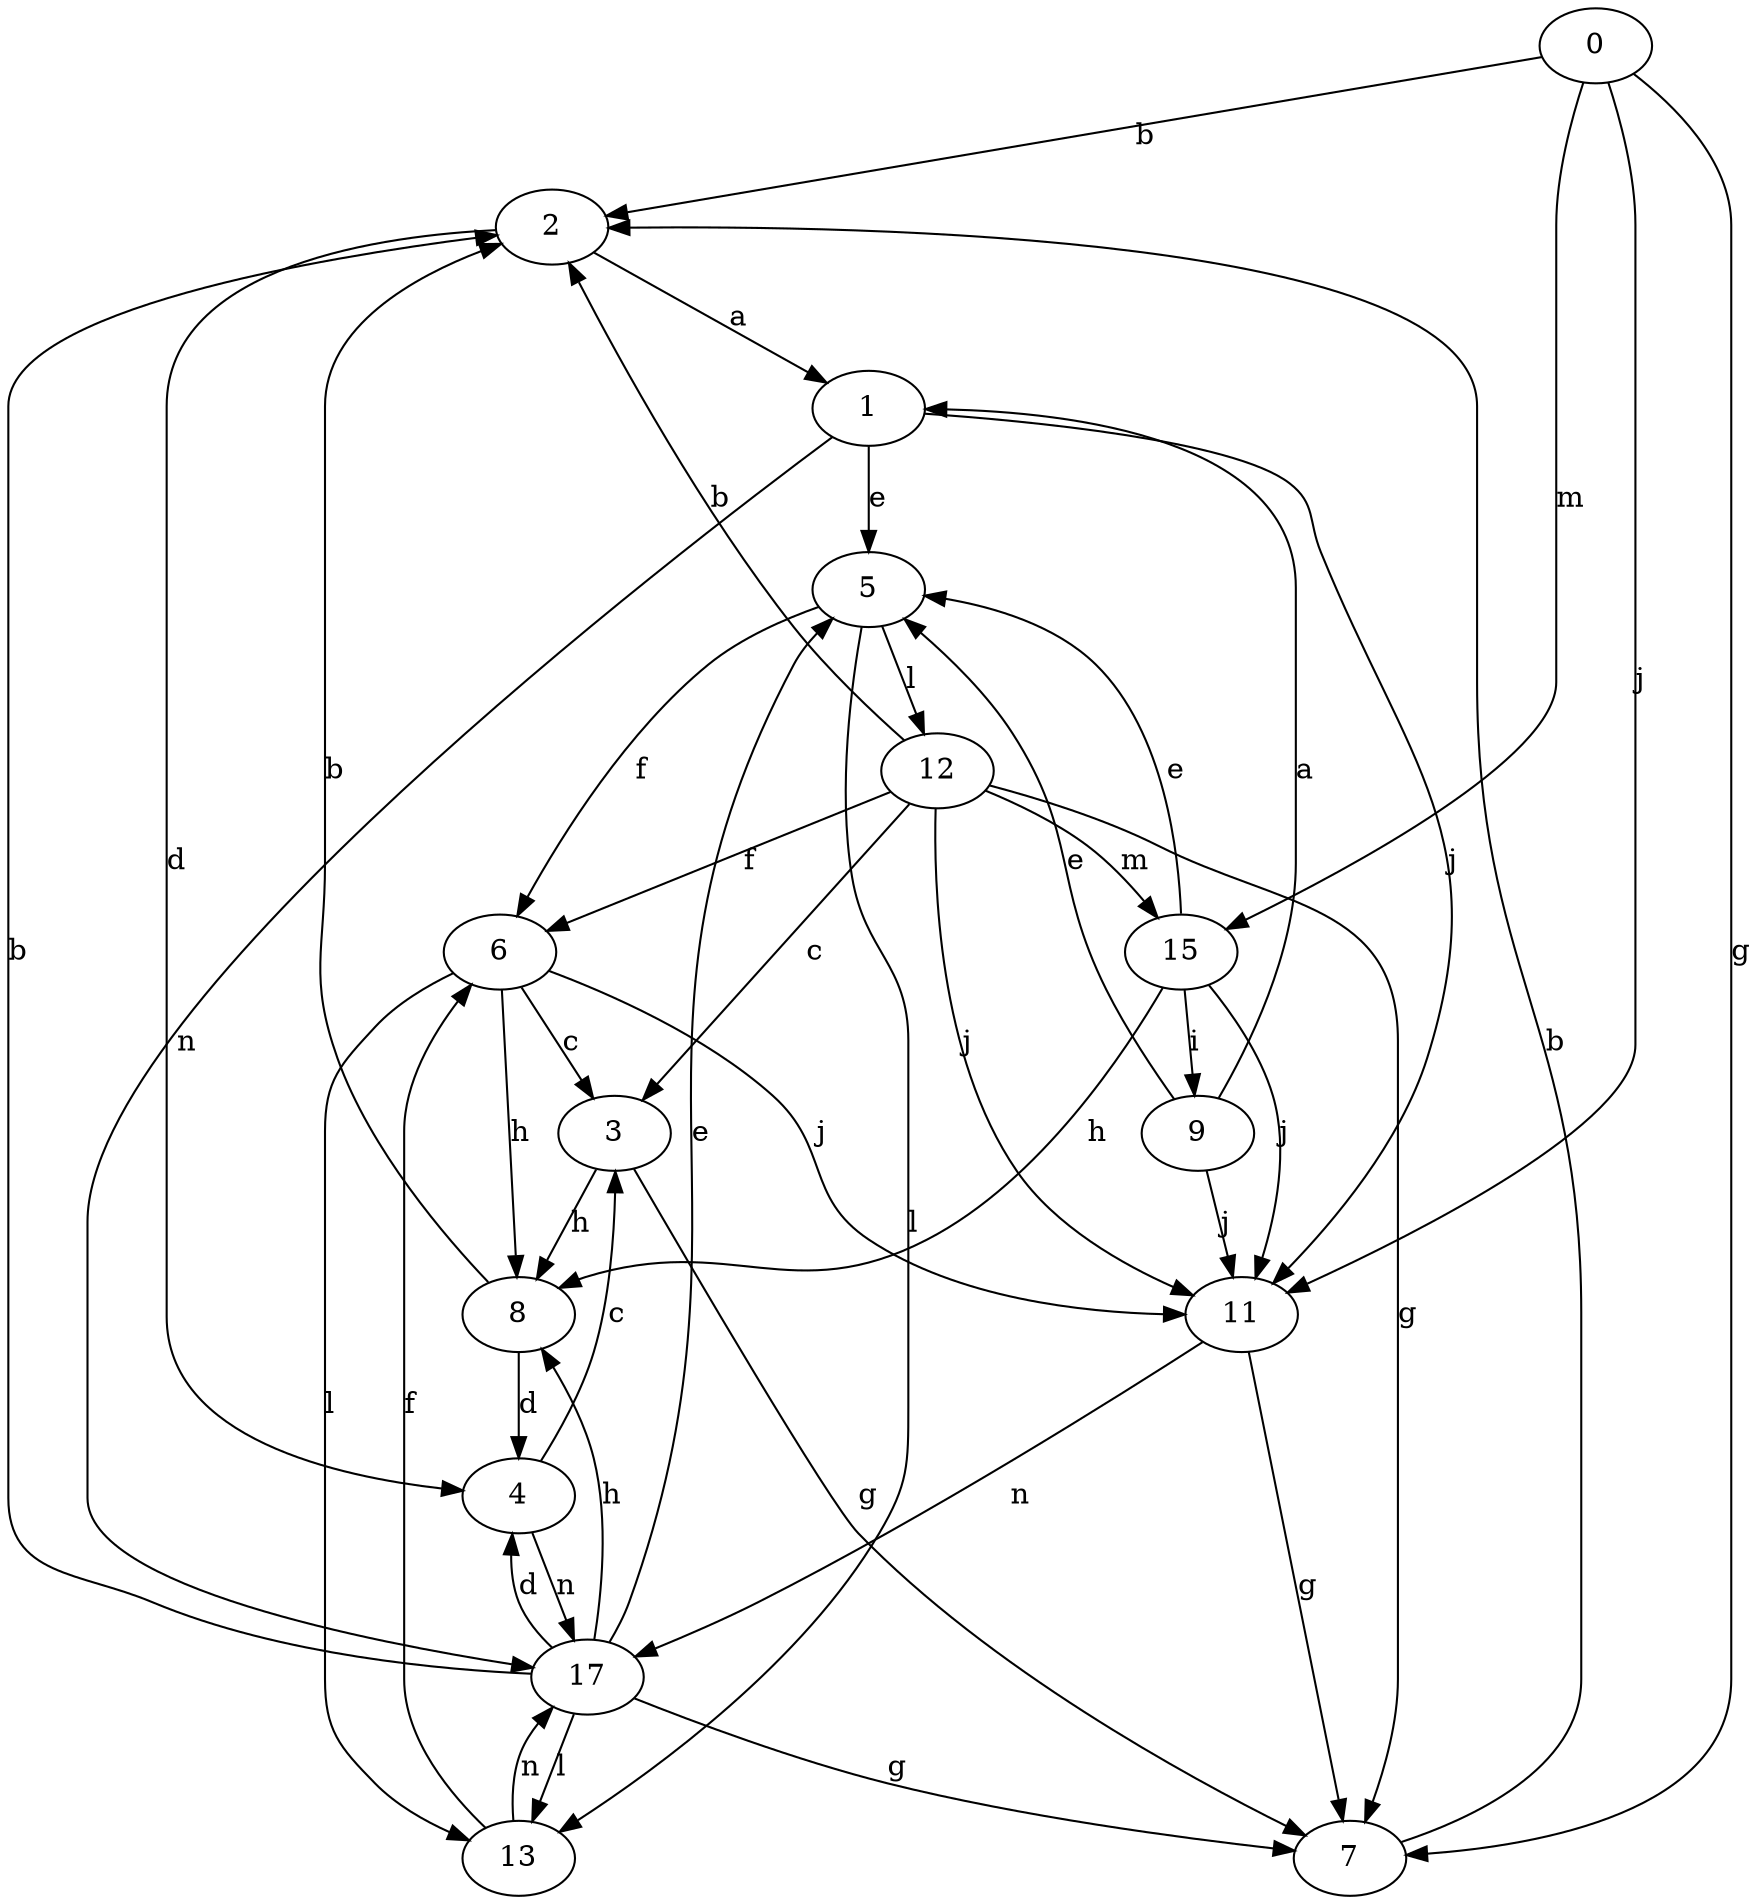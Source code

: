 strict digraph  {
0;
1;
2;
3;
4;
5;
6;
7;
8;
9;
11;
12;
13;
15;
17;
0 -> 2  [label=b];
0 -> 7  [label=g];
0 -> 11  [label=j];
0 -> 15  [label=m];
1 -> 5  [label=e];
1 -> 11  [label=j];
1 -> 17  [label=n];
2 -> 1  [label=a];
2 -> 4  [label=d];
3 -> 7  [label=g];
3 -> 8  [label=h];
4 -> 3  [label=c];
4 -> 17  [label=n];
5 -> 6  [label=f];
5 -> 12  [label=l];
5 -> 13  [label=l];
6 -> 3  [label=c];
6 -> 8  [label=h];
6 -> 11  [label=j];
6 -> 13  [label=l];
7 -> 2  [label=b];
8 -> 2  [label=b];
8 -> 4  [label=d];
9 -> 1  [label=a];
9 -> 5  [label=e];
9 -> 11  [label=j];
11 -> 7  [label=g];
11 -> 17  [label=n];
12 -> 2  [label=b];
12 -> 3  [label=c];
12 -> 6  [label=f];
12 -> 7  [label=g];
12 -> 11  [label=j];
12 -> 15  [label=m];
13 -> 6  [label=f];
13 -> 17  [label=n];
15 -> 5  [label=e];
15 -> 8  [label=h];
15 -> 9  [label=i];
15 -> 11  [label=j];
17 -> 2  [label=b];
17 -> 4  [label=d];
17 -> 5  [label=e];
17 -> 7  [label=g];
17 -> 8  [label=h];
17 -> 13  [label=l];
}

